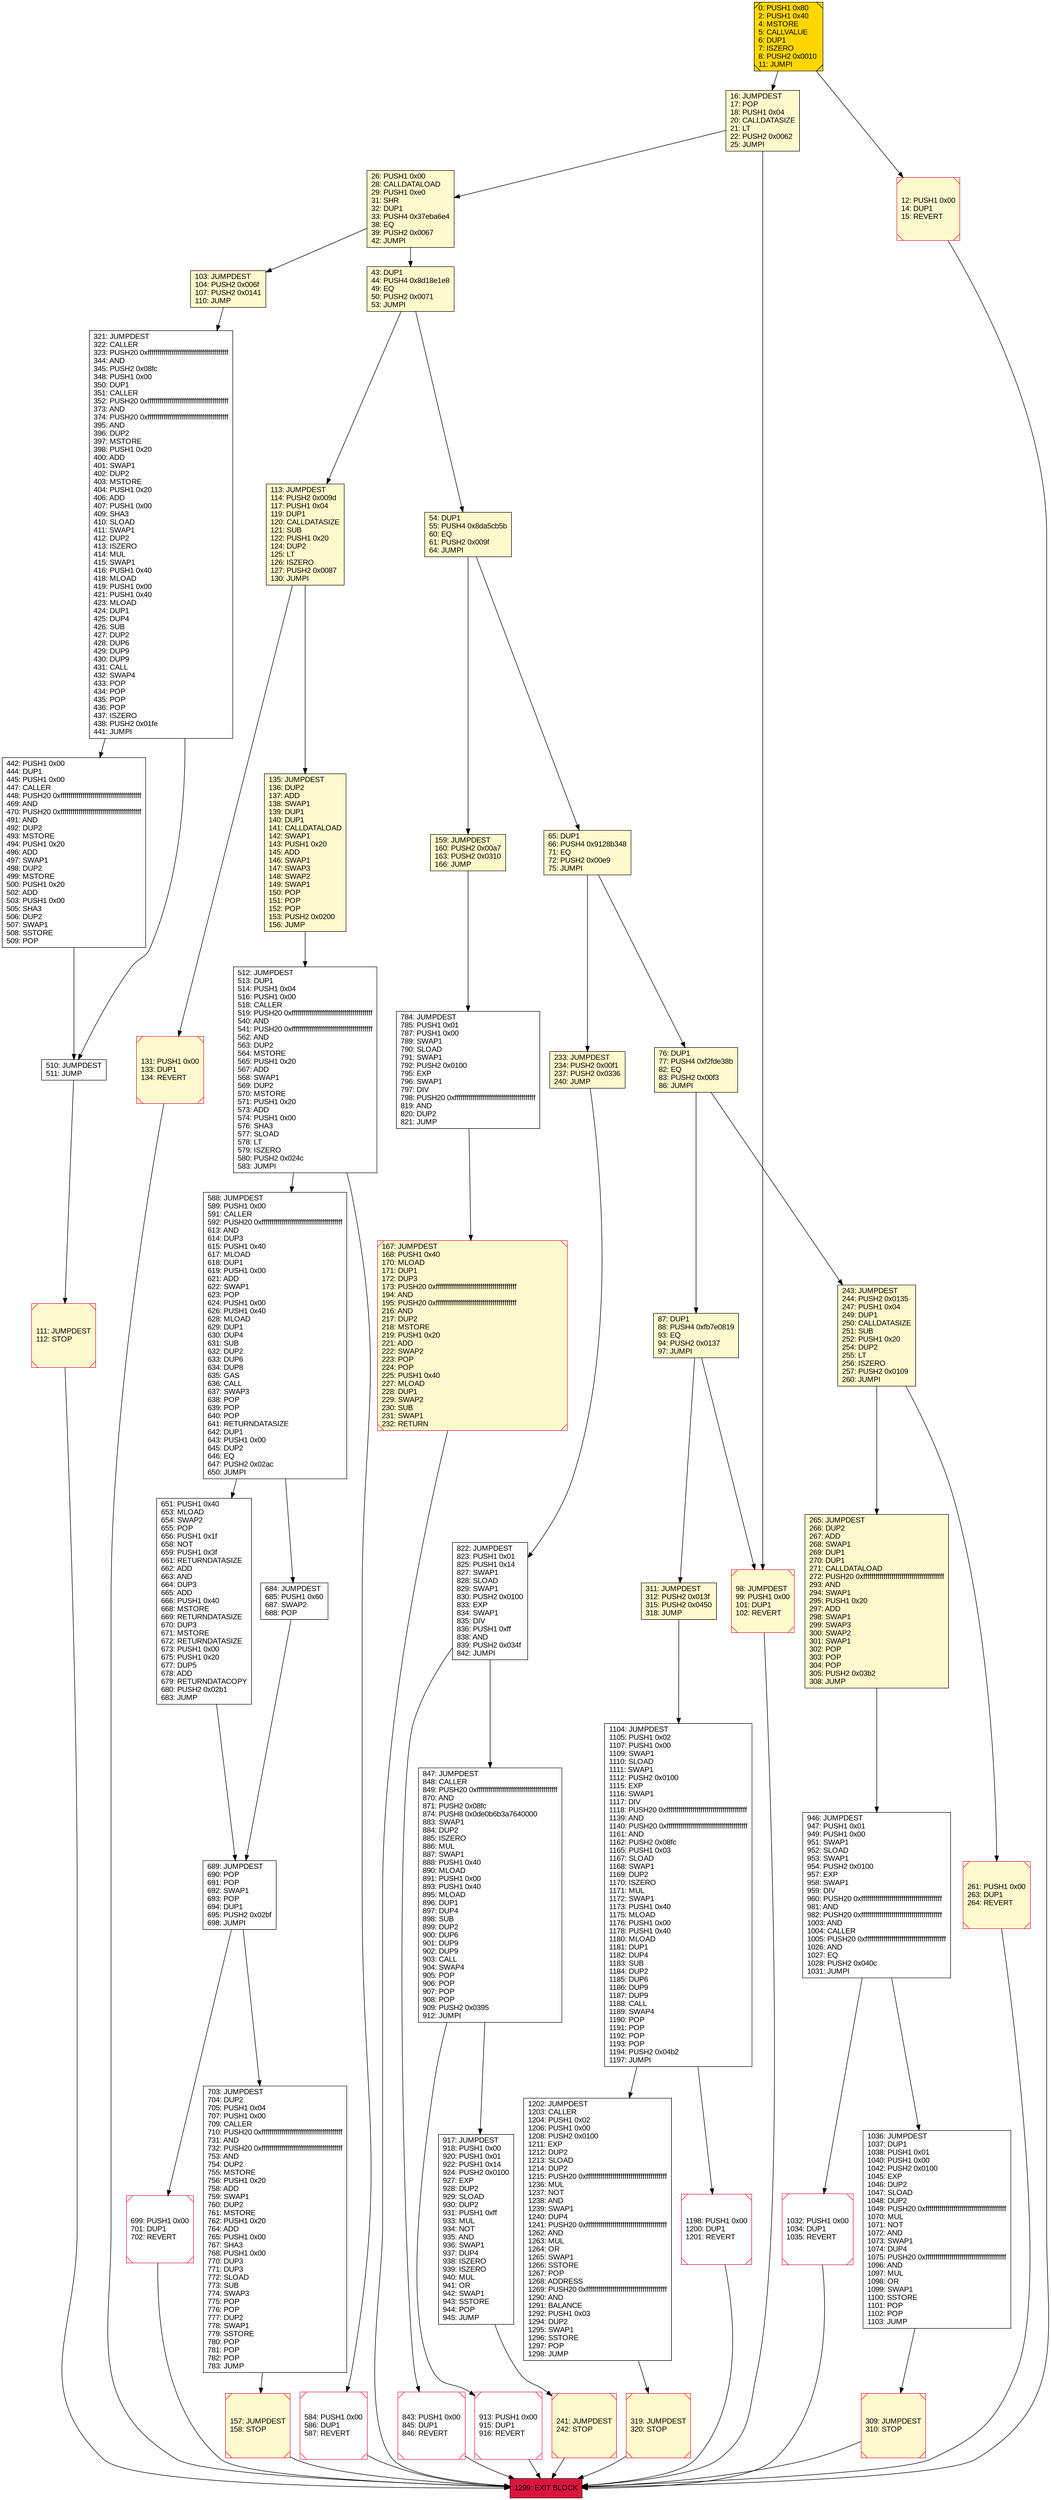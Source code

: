 digraph G {
bgcolor=transparent rankdir=UD;
node [shape=box style=filled color=black fillcolor=white fontname=arial fontcolor=black];
65 [label="65: DUP1\l66: PUSH4 0x9128b348\l71: EQ\l72: PUSH2 0x00e9\l75: JUMPI\l" fillcolor=lemonchiffon ];
159 [label="159: JUMPDEST\l160: PUSH2 0x00a7\l163: PUSH2 0x0310\l166: JUMP\l" fillcolor=lemonchiffon ];
233 [label="233: JUMPDEST\l234: PUSH2 0x00f1\l237: PUSH2 0x0336\l240: JUMP\l" fillcolor=lemonchiffon ];
135 [label="135: JUMPDEST\l136: DUP2\l137: ADD\l138: SWAP1\l139: DUP1\l140: DUP1\l141: CALLDATALOAD\l142: SWAP1\l143: PUSH1 0x20\l145: ADD\l146: SWAP1\l147: SWAP3\l148: SWAP2\l149: SWAP1\l150: POP\l151: POP\l152: POP\l153: PUSH2 0x0200\l156: JUMP\l" fillcolor=lemonchiffon ];
157 [label="157: JUMPDEST\l158: STOP\l" fillcolor=lemonchiffon shape=Msquare color=crimson ];
1036 [label="1036: JUMPDEST\l1037: DUP1\l1038: PUSH1 0x01\l1040: PUSH1 0x00\l1042: PUSH2 0x0100\l1045: EXP\l1046: DUP2\l1047: SLOAD\l1048: DUP2\l1049: PUSH20 0xffffffffffffffffffffffffffffffffffffffff\l1070: MUL\l1071: NOT\l1072: AND\l1073: SWAP1\l1074: DUP4\l1075: PUSH20 0xffffffffffffffffffffffffffffffffffffffff\l1096: AND\l1097: MUL\l1098: OR\l1099: SWAP1\l1100: SSTORE\l1101: POP\l1102: POP\l1103: JUMP\l" ];
651 [label="651: PUSH1 0x40\l653: MLOAD\l654: SWAP2\l655: POP\l656: PUSH1 0x1f\l658: NOT\l659: PUSH1 0x3f\l661: RETURNDATASIZE\l662: ADD\l663: AND\l664: DUP3\l665: ADD\l666: PUSH1 0x40\l668: MSTORE\l669: RETURNDATASIZE\l670: DUP3\l671: MSTORE\l672: RETURNDATASIZE\l673: PUSH1 0x00\l675: PUSH1 0x20\l677: DUP5\l678: ADD\l679: RETURNDATACOPY\l680: PUSH2 0x02b1\l683: JUMP\l" ];
784 [label="784: JUMPDEST\l785: PUSH1 0x01\l787: PUSH1 0x00\l789: SWAP1\l790: SLOAD\l791: SWAP1\l792: PUSH2 0x0100\l795: EXP\l796: SWAP1\l797: DIV\l798: PUSH20 0xffffffffffffffffffffffffffffffffffffffff\l819: AND\l820: DUP2\l821: JUMP\l" ];
1202 [label="1202: JUMPDEST\l1203: CALLER\l1204: PUSH1 0x02\l1206: PUSH1 0x00\l1208: PUSH2 0x0100\l1211: EXP\l1212: DUP2\l1213: SLOAD\l1214: DUP2\l1215: PUSH20 0xffffffffffffffffffffffffffffffffffffffff\l1236: MUL\l1237: NOT\l1238: AND\l1239: SWAP1\l1240: DUP4\l1241: PUSH20 0xffffffffffffffffffffffffffffffffffffffff\l1262: AND\l1263: MUL\l1264: OR\l1265: SWAP1\l1266: SSTORE\l1267: POP\l1268: ADDRESS\l1269: PUSH20 0xffffffffffffffffffffffffffffffffffffffff\l1290: AND\l1291: BALANCE\l1292: PUSH1 0x03\l1294: DUP2\l1295: SWAP1\l1296: SSTORE\l1297: POP\l1298: JUMP\l" ];
113 [label="113: JUMPDEST\l114: PUSH2 0x009d\l117: PUSH1 0x04\l119: DUP1\l120: CALLDATASIZE\l121: SUB\l122: PUSH1 0x20\l124: DUP2\l125: LT\l126: ISZERO\l127: PUSH2 0x0087\l130: JUMPI\l" fillcolor=lemonchiffon ];
1198 [label="1198: PUSH1 0x00\l1200: DUP1\l1201: REVERT\l" shape=Msquare color=crimson ];
54 [label="54: DUP1\l55: PUSH4 0x8da5cb5b\l60: EQ\l61: PUSH2 0x009f\l64: JUMPI\l" fillcolor=lemonchiffon ];
1299 [label="1299: EXIT BLOCK\l" fillcolor=crimson ];
0 [label="0: PUSH1 0x80\l2: PUSH1 0x40\l4: MSTORE\l5: CALLVALUE\l6: DUP1\l7: ISZERO\l8: PUSH2 0x0010\l11: JUMPI\l" fillcolor=lemonchiffon shape=Msquare fillcolor=gold ];
699 [label="699: PUSH1 0x00\l701: DUP1\l702: REVERT\l" shape=Msquare color=crimson ];
847 [label="847: JUMPDEST\l848: CALLER\l849: PUSH20 0xffffffffffffffffffffffffffffffffffffffff\l870: AND\l871: PUSH2 0x08fc\l874: PUSH8 0x0de0b6b3a7640000\l883: SWAP1\l884: DUP2\l885: ISZERO\l886: MUL\l887: SWAP1\l888: PUSH1 0x40\l890: MLOAD\l891: PUSH1 0x00\l893: PUSH1 0x40\l895: MLOAD\l896: DUP1\l897: DUP4\l898: SUB\l899: DUP2\l900: DUP6\l901: DUP9\l902: DUP9\l903: CALL\l904: SWAP4\l905: POP\l906: POP\l907: POP\l908: POP\l909: PUSH2 0x0395\l912: JUMPI\l" ];
309 [label="309: JUMPDEST\l310: STOP\l" fillcolor=lemonchiffon shape=Msquare color=crimson ];
131 [label="131: PUSH1 0x00\l133: DUP1\l134: REVERT\l" fillcolor=lemonchiffon shape=Msquare color=crimson ];
261 [label="261: PUSH1 0x00\l263: DUP1\l264: REVERT\l" fillcolor=lemonchiffon shape=Msquare color=crimson ];
1032 [label="1032: PUSH1 0x00\l1034: DUP1\l1035: REVERT\l" shape=Msquare color=crimson ];
319 [label="319: JUMPDEST\l320: STOP\l" fillcolor=lemonchiffon shape=Msquare color=crimson ];
12 [label="12: PUSH1 0x00\l14: DUP1\l15: REVERT\l" fillcolor=lemonchiffon shape=Msquare color=crimson ];
1104 [label="1104: JUMPDEST\l1105: PUSH1 0x02\l1107: PUSH1 0x00\l1109: SWAP1\l1110: SLOAD\l1111: SWAP1\l1112: PUSH2 0x0100\l1115: EXP\l1116: SWAP1\l1117: DIV\l1118: PUSH20 0xffffffffffffffffffffffffffffffffffffffff\l1139: AND\l1140: PUSH20 0xffffffffffffffffffffffffffffffffffffffff\l1161: AND\l1162: PUSH2 0x08fc\l1165: PUSH1 0x03\l1167: SLOAD\l1168: SWAP1\l1169: DUP2\l1170: ISZERO\l1171: MUL\l1172: SWAP1\l1173: PUSH1 0x40\l1175: MLOAD\l1176: PUSH1 0x00\l1178: PUSH1 0x40\l1180: MLOAD\l1181: DUP1\l1182: DUP4\l1183: SUB\l1184: DUP2\l1185: DUP6\l1186: DUP9\l1187: DUP9\l1188: CALL\l1189: SWAP4\l1190: POP\l1191: POP\l1192: POP\l1193: POP\l1194: PUSH2 0x04b2\l1197: JUMPI\l" ];
684 [label="684: JUMPDEST\l685: PUSH1 0x60\l687: SWAP2\l688: POP\l" ];
103 [label="103: JUMPDEST\l104: PUSH2 0x006f\l107: PUSH2 0x0141\l110: JUMP\l" fillcolor=lemonchiffon ];
913 [label="913: PUSH1 0x00\l915: DUP1\l916: REVERT\l" shape=Msquare color=crimson ];
16 [label="16: JUMPDEST\l17: POP\l18: PUSH1 0x04\l20: CALLDATASIZE\l21: LT\l22: PUSH2 0x0062\l25: JUMPI\l" fillcolor=lemonchiffon ];
87 [label="87: DUP1\l88: PUSH4 0xfb7e0819\l93: EQ\l94: PUSH2 0x0137\l97: JUMPI\l" fillcolor=lemonchiffon ];
512 [label="512: JUMPDEST\l513: DUP1\l514: PUSH1 0x04\l516: PUSH1 0x00\l518: CALLER\l519: PUSH20 0xffffffffffffffffffffffffffffffffffffffff\l540: AND\l541: PUSH20 0xffffffffffffffffffffffffffffffffffffffff\l562: AND\l563: DUP2\l564: MSTORE\l565: PUSH1 0x20\l567: ADD\l568: SWAP1\l569: DUP2\l570: MSTORE\l571: PUSH1 0x20\l573: ADD\l574: PUSH1 0x00\l576: SHA3\l577: SLOAD\l578: LT\l579: ISZERO\l580: PUSH2 0x024c\l583: JUMPI\l" ];
442 [label="442: PUSH1 0x00\l444: DUP1\l445: PUSH1 0x00\l447: CALLER\l448: PUSH20 0xffffffffffffffffffffffffffffffffffffffff\l469: AND\l470: PUSH20 0xffffffffffffffffffffffffffffffffffffffff\l491: AND\l492: DUP2\l493: MSTORE\l494: PUSH1 0x20\l496: ADD\l497: SWAP1\l498: DUP2\l499: MSTORE\l500: PUSH1 0x20\l502: ADD\l503: PUSH1 0x00\l505: SHA3\l506: DUP2\l507: SWAP1\l508: SSTORE\l509: POP\l" ];
76 [label="76: DUP1\l77: PUSH4 0xf2fde38b\l82: EQ\l83: PUSH2 0x00f3\l86: JUMPI\l" fillcolor=lemonchiffon ];
917 [label="917: JUMPDEST\l918: PUSH1 0x00\l920: PUSH1 0x01\l922: PUSH1 0x14\l924: PUSH2 0x0100\l927: EXP\l928: DUP2\l929: SLOAD\l930: DUP2\l931: PUSH1 0xff\l933: MUL\l934: NOT\l935: AND\l936: SWAP1\l937: DUP4\l938: ISZERO\l939: ISZERO\l940: MUL\l941: OR\l942: SWAP1\l943: SSTORE\l944: POP\l945: JUMP\l" ];
510 [label="510: JUMPDEST\l511: JUMP\l" ];
265 [label="265: JUMPDEST\l266: DUP2\l267: ADD\l268: SWAP1\l269: DUP1\l270: DUP1\l271: CALLDATALOAD\l272: PUSH20 0xffffffffffffffffffffffffffffffffffffffff\l293: AND\l294: SWAP1\l295: PUSH1 0x20\l297: ADD\l298: SWAP1\l299: SWAP3\l300: SWAP2\l301: SWAP1\l302: POP\l303: POP\l304: POP\l305: PUSH2 0x03b2\l308: JUMP\l" fillcolor=lemonchiffon ];
243 [label="243: JUMPDEST\l244: PUSH2 0x0135\l247: PUSH1 0x04\l249: DUP1\l250: CALLDATASIZE\l251: SUB\l252: PUSH1 0x20\l254: DUP2\l255: LT\l256: ISZERO\l257: PUSH2 0x0109\l260: JUMPI\l" fillcolor=lemonchiffon ];
703 [label="703: JUMPDEST\l704: DUP2\l705: PUSH1 0x04\l707: PUSH1 0x00\l709: CALLER\l710: PUSH20 0xffffffffffffffffffffffffffffffffffffffff\l731: AND\l732: PUSH20 0xffffffffffffffffffffffffffffffffffffffff\l753: AND\l754: DUP2\l755: MSTORE\l756: PUSH1 0x20\l758: ADD\l759: SWAP1\l760: DUP2\l761: MSTORE\l762: PUSH1 0x20\l764: ADD\l765: PUSH1 0x00\l767: SHA3\l768: PUSH1 0x00\l770: DUP3\l771: DUP3\l772: SLOAD\l773: SUB\l774: SWAP3\l775: POP\l776: POP\l777: DUP2\l778: SWAP1\l779: SSTORE\l780: POP\l781: POP\l782: POP\l783: JUMP\l" ];
311 [label="311: JUMPDEST\l312: PUSH2 0x013f\l315: PUSH2 0x0450\l318: JUMP\l" fillcolor=lemonchiffon ];
822 [label="822: JUMPDEST\l823: PUSH1 0x01\l825: PUSH1 0x14\l827: SWAP1\l828: SLOAD\l829: SWAP1\l830: PUSH2 0x0100\l833: EXP\l834: SWAP1\l835: DIV\l836: PUSH1 0xff\l838: AND\l839: PUSH2 0x034f\l842: JUMPI\l" ];
946 [label="946: JUMPDEST\l947: PUSH1 0x01\l949: PUSH1 0x00\l951: SWAP1\l952: SLOAD\l953: SWAP1\l954: PUSH2 0x0100\l957: EXP\l958: SWAP1\l959: DIV\l960: PUSH20 0xffffffffffffffffffffffffffffffffffffffff\l981: AND\l982: PUSH20 0xffffffffffffffffffffffffffffffffffffffff\l1003: AND\l1004: CALLER\l1005: PUSH20 0xffffffffffffffffffffffffffffffffffffffff\l1026: AND\l1027: EQ\l1028: PUSH2 0x040c\l1031: JUMPI\l" ];
241 [label="241: JUMPDEST\l242: STOP\l" fillcolor=lemonchiffon shape=Msquare color=crimson ];
98 [label="98: JUMPDEST\l99: PUSH1 0x00\l101: DUP1\l102: REVERT\l" fillcolor=lemonchiffon shape=Msquare color=crimson ];
584 [label="584: PUSH1 0x00\l586: DUP1\l587: REVERT\l" shape=Msquare color=crimson ];
689 [label="689: JUMPDEST\l690: POP\l691: POP\l692: SWAP1\l693: POP\l694: DUP1\l695: PUSH2 0x02bf\l698: JUMPI\l" ];
843 [label="843: PUSH1 0x00\l845: DUP1\l846: REVERT\l" shape=Msquare color=crimson ];
26 [label="26: PUSH1 0x00\l28: CALLDATALOAD\l29: PUSH1 0xe0\l31: SHR\l32: DUP1\l33: PUSH4 0x37eba6e4\l38: EQ\l39: PUSH2 0x0067\l42: JUMPI\l" fillcolor=lemonchiffon ];
167 [label="167: JUMPDEST\l168: PUSH1 0x40\l170: MLOAD\l171: DUP1\l172: DUP3\l173: PUSH20 0xffffffffffffffffffffffffffffffffffffffff\l194: AND\l195: PUSH20 0xffffffffffffffffffffffffffffffffffffffff\l216: AND\l217: DUP2\l218: MSTORE\l219: PUSH1 0x20\l221: ADD\l222: SWAP2\l223: POP\l224: POP\l225: PUSH1 0x40\l227: MLOAD\l228: DUP1\l229: SWAP2\l230: SUB\l231: SWAP1\l232: RETURN\l" fillcolor=lemonchiffon shape=Msquare color=crimson ];
321 [label="321: JUMPDEST\l322: CALLER\l323: PUSH20 0xffffffffffffffffffffffffffffffffffffffff\l344: AND\l345: PUSH2 0x08fc\l348: PUSH1 0x00\l350: DUP1\l351: CALLER\l352: PUSH20 0xffffffffffffffffffffffffffffffffffffffff\l373: AND\l374: PUSH20 0xffffffffffffffffffffffffffffffffffffffff\l395: AND\l396: DUP2\l397: MSTORE\l398: PUSH1 0x20\l400: ADD\l401: SWAP1\l402: DUP2\l403: MSTORE\l404: PUSH1 0x20\l406: ADD\l407: PUSH1 0x00\l409: SHA3\l410: SLOAD\l411: SWAP1\l412: DUP2\l413: ISZERO\l414: MUL\l415: SWAP1\l416: PUSH1 0x40\l418: MLOAD\l419: PUSH1 0x00\l421: PUSH1 0x40\l423: MLOAD\l424: DUP1\l425: DUP4\l426: SUB\l427: DUP2\l428: DUP6\l429: DUP9\l430: DUP9\l431: CALL\l432: SWAP4\l433: POP\l434: POP\l435: POP\l436: POP\l437: ISZERO\l438: PUSH2 0x01fe\l441: JUMPI\l" ];
588 [label="588: JUMPDEST\l589: PUSH1 0x00\l591: CALLER\l592: PUSH20 0xffffffffffffffffffffffffffffffffffffffff\l613: AND\l614: DUP3\l615: PUSH1 0x40\l617: MLOAD\l618: DUP1\l619: PUSH1 0x00\l621: ADD\l622: SWAP1\l623: POP\l624: PUSH1 0x00\l626: PUSH1 0x40\l628: MLOAD\l629: DUP1\l630: DUP4\l631: SUB\l632: DUP2\l633: DUP6\l634: DUP8\l635: GAS\l636: CALL\l637: SWAP3\l638: POP\l639: POP\l640: POP\l641: RETURNDATASIZE\l642: DUP1\l643: PUSH1 0x00\l645: DUP2\l646: EQ\l647: PUSH2 0x02ac\l650: JUMPI\l" ];
43 [label="43: DUP1\l44: PUSH4 0x8d18e1e8\l49: EQ\l50: PUSH2 0x0071\l53: JUMPI\l" fillcolor=lemonchiffon ];
111 [label="111: JUMPDEST\l112: STOP\l" fillcolor=lemonchiffon shape=Msquare color=crimson ];
243 -> 265;
65 -> 233;
113 -> 135;
699 -> 1299;
159 -> 784;
54 -> 65;
76 -> 243;
26 -> 43;
54 -> 159;
157 -> 1299;
1198 -> 1299;
917 -> 241;
1104 -> 1198;
1104 -> 1202;
913 -> 1299;
1202 -> 319;
0 -> 16;
1036 -> 309;
847 -> 913;
113 -> 131;
131 -> 1299;
309 -> 1299;
510 -> 111;
822 -> 843;
0 -> 12;
265 -> 946;
135 -> 512;
261 -> 1299;
319 -> 1299;
1032 -> 1299;
12 -> 1299;
321 -> 510;
689 -> 703;
65 -> 76;
822 -> 847;
512 -> 588;
103 -> 321;
684 -> 689;
321 -> 442;
946 -> 1032;
87 -> 98;
512 -> 584;
16 -> 98;
588 -> 684;
847 -> 917;
16 -> 26;
233 -> 822;
703 -> 157;
26 -> 103;
651 -> 689;
167 -> 1299;
111 -> 1299;
43 -> 54;
87 -> 311;
946 -> 1036;
588 -> 651;
689 -> 699;
98 -> 1299;
243 -> 261;
43 -> 113;
76 -> 87;
241 -> 1299;
311 -> 1104;
442 -> 510;
784 -> 167;
843 -> 1299;
584 -> 1299;
}